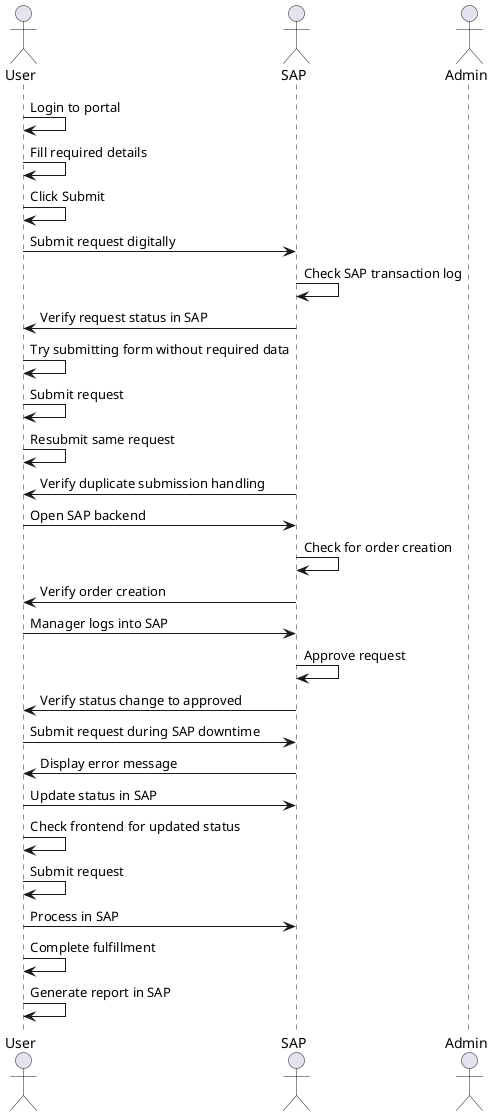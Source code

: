 @startuml
actor User
actor SAP
actor Admin

User -> User: Login to portal
User -> User: Fill required details
User -> User: Click Submit
User -> SAP: Submit request digitally
SAP -> SAP: Check SAP transaction log
SAP -> User: Verify request status in SAP
User -> User: Try submitting form without required data
User -> User: Submit request
User -> User: Resubmit same request
SAP -> User: Verify duplicate submission handling
User -> SAP: Open SAP backend
SAP -> SAP: Check for order creation
SAP -> User: Verify order creation
User -> SAP: Manager logs into SAP
SAP -> SAP: Approve request
SAP -> User: Verify status change to approved
User -> SAP: Submit request during SAP downtime
SAP -> User: Display error message
User -> SAP: Update status in SAP
User -> User: Check frontend for updated status
User -> User: Submit request
User -> SAP: Process in SAP
User -> User: Complete fulfillment
User -> User: Generate report in SAP

@enduml